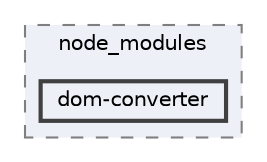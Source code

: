digraph "pkiclassroomrescheduler/src/main/frontend/node_modules/dom-converter"
{
 // LATEX_PDF_SIZE
  bgcolor="transparent";
  edge [fontname=Helvetica,fontsize=10,labelfontname=Helvetica,labelfontsize=10];
  node [fontname=Helvetica,fontsize=10,shape=box,height=0.2,width=0.4];
  compound=true
  subgraph clusterdir_72953eda66ccb3a2722c28e1c3e6c23b {
    graph [ bgcolor="#edf0f7", pencolor="grey50", label="node_modules", fontname=Helvetica,fontsize=10 style="filled,dashed", URL="dir_72953eda66ccb3a2722c28e1c3e6c23b.html",tooltip=""]
  dir_9cf74ef3c77de071973d1274c19f34b3 [label="dom-converter", fillcolor="#edf0f7", color="grey25", style="filled,bold", URL="dir_9cf74ef3c77de071973d1274c19f34b3.html",tooltip=""];
  }
}

